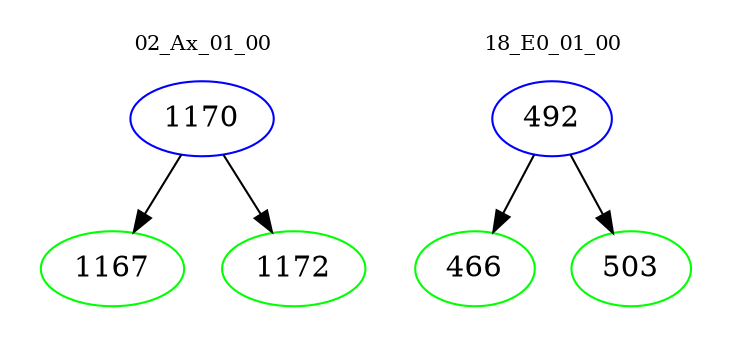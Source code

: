 digraph{
subgraph cluster_0 {
color = white
label = "02_Ax_01_00";
fontsize=10;
T0_1170 [label="1170", color="blue"]
T0_1170 -> T0_1167 [color="black"]
T0_1167 [label="1167", color="green"]
T0_1170 -> T0_1172 [color="black"]
T0_1172 [label="1172", color="green"]
}
subgraph cluster_1 {
color = white
label = "18_E0_01_00";
fontsize=10;
T1_492 [label="492", color="blue"]
T1_492 -> T1_466 [color="black"]
T1_466 [label="466", color="green"]
T1_492 -> T1_503 [color="black"]
T1_503 [label="503", color="green"]
}
}
